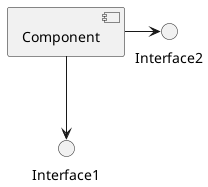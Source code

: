 ' 6.6 Changing arrows direction, PlantUML Language Reference Guide (V8037, p. 79)
@startuml
[Component] --> Interface1
[Component] -> Interface2
@enduml
